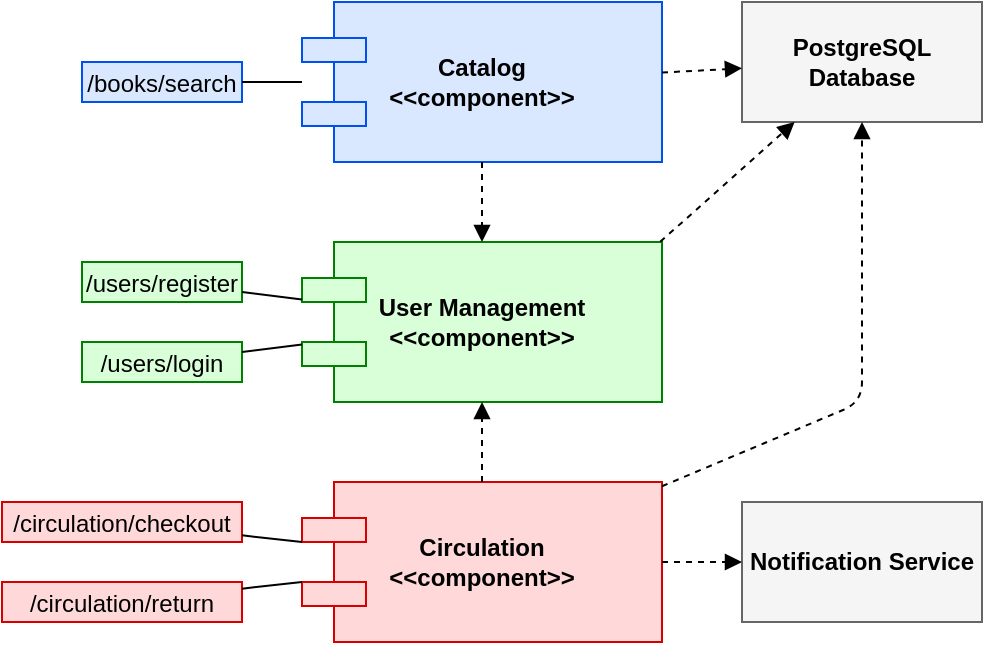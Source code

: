 <mxfile version="27.0.9">
  <diagram name="Component Diagram" id="161KfqbyIdSQ6Hz6rv9p">
    <mxGraphModel dx="908" dy="494" grid="1" gridSize="10" guides="1" tooltips="1" connect="1" arrows="1" fold="1" page="1" pageScale="1" pageWidth="827" pageHeight="1169" math="0" shadow="0">
      <root>
        <mxCell id="0" />
        <mxCell id="1" parent="0" />
        <mxCell id="zLzBT7LWub7YYjsgDOqh-1" value="Catalog&#xa;&lt;&lt;component&gt;&gt;" style="shape=component;whiteSpace=wrap;fontStyle=1;fillColor=#d9e8ff;strokeColor=#0050ef;" vertex="1" parent="1">
          <mxGeometry x="380" y="80" width="180" height="80" as="geometry" />
        </mxCell>
        <mxCell id="zLzBT7LWub7YYjsgDOqh-2" value="/books/search" style="shape=umlInterface;fillColor=#d9e8ff;strokeColor=#0050ef;" vertex="1" parent="1">
          <mxGeometry x="270" y="110" width="80" height="20" as="geometry" />
        </mxCell>
        <mxCell id="zLzBT7LWub7YYjsgDOqh-3" style="edgeStyle=none;endArrow=none;startArrow=none;" edge="1" parent="1" source="zLzBT7LWub7YYjsgDOqh-1" target="zLzBT7LWub7YYjsgDOqh-2">
          <mxGeometry relative="1" as="geometry" />
        </mxCell>
        <mxCell id="zLzBT7LWub7YYjsgDOqh-4" value="User Management &lt;&lt;component&gt;&gt;" style="shape=component;whiteSpace=wrap;fontStyle=1;fillColor=#d9ffd9;strokeColor=#008000;" vertex="1" parent="1">
          <mxGeometry x="380" y="200" width="180" height="80" as="geometry" />
        </mxCell>
        <mxCell id="zLzBT7LWub7YYjsgDOqh-5" value="/users/register" style="shape=umlInterface;fillColor=#d9ffd9;strokeColor=#008000;" vertex="1" parent="1">
          <mxGeometry x="270" y="210" width="80" height="20" as="geometry" />
        </mxCell>
        <mxCell id="zLzBT7LWub7YYjsgDOqh-6" value="/users/login" style="shape=umlInterface;fillColor=#d9ffd9;strokeColor=#008000;" vertex="1" parent="1">
          <mxGeometry x="270" y="250" width="80" height="20" as="geometry" />
        </mxCell>
        <mxCell id="zLzBT7LWub7YYjsgDOqh-7" style="edgeStyle=none;endArrow=none;startArrow=none;" edge="1" parent="1" source="zLzBT7LWub7YYjsgDOqh-4" target="zLzBT7LWub7YYjsgDOqh-5">
          <mxGeometry relative="1" as="geometry" />
        </mxCell>
        <mxCell id="zLzBT7LWub7YYjsgDOqh-8" style="edgeStyle=none;endArrow=none;startArrow=none;" edge="1" parent="1" source="zLzBT7LWub7YYjsgDOqh-4" target="zLzBT7LWub7YYjsgDOqh-6">
          <mxGeometry relative="1" as="geometry" />
        </mxCell>
        <mxCell id="zLzBT7LWub7YYjsgDOqh-9" value="Circulation&#xa;&lt;&lt;component&gt;&gt;" style="shape=component;whiteSpace=wrap;fontStyle=1;fillColor=#ffd9d9;strokeColor=#d60000;" vertex="1" parent="1">
          <mxGeometry x="380" y="320" width="180" height="80" as="geometry" />
        </mxCell>
        <mxCell id="zLzBT7LWub7YYjsgDOqh-10" value="/circulation/checkout" style="shape=umlInterface;fillColor=#ffd9d9;strokeColor=#d60000;" vertex="1" parent="1">
          <mxGeometry x="230" y="330" width="120" height="20" as="geometry" />
        </mxCell>
        <mxCell id="zLzBT7LWub7YYjsgDOqh-11" value="/circulation/return" style="shape=umlInterface;fillColor=#ffd9d9;strokeColor=#d60000;" vertex="1" parent="1">
          <mxGeometry x="230" y="370" width="120" height="20" as="geometry" />
        </mxCell>
        <mxCell id="zLzBT7LWub7YYjsgDOqh-12" style="edgeStyle=none;endArrow=none;startArrow=none;" edge="1" parent="1" source="zLzBT7LWub7YYjsgDOqh-9" target="zLzBT7LWub7YYjsgDOqh-10">
          <mxGeometry relative="1" as="geometry" />
        </mxCell>
        <mxCell id="zLzBT7LWub7YYjsgDOqh-13" style="edgeStyle=none;endArrow=none;startArrow=none;" edge="1" parent="1" source="zLzBT7LWub7YYjsgDOqh-9" target="zLzBT7LWub7YYjsgDOqh-11">
          <mxGeometry relative="1" as="geometry" />
        </mxCell>
        <mxCell id="zLzBT7LWub7YYjsgDOqh-14" value="PostgreSQL Database" style="shape=rectangle;whiteSpace=wrap;fontStyle=1;fillColor=#f5f5f5;strokeColor=#666666;" vertex="1" parent="1">
          <mxGeometry x="600" y="80" width="120" height="60" as="geometry" />
        </mxCell>
        <mxCell id="zLzBT7LWub7YYjsgDOqh-15" value="Notification Service" style="shape=rectangle;whiteSpace=wrap;fontStyle=1;fillColor=#f5f5f5;strokeColor=#666666;" vertex="1" parent="1">
          <mxGeometry x="600" y="330" width="120" height="60" as="geometry" />
        </mxCell>
        <mxCell id="zLzBT7LWub7YYjsgDOqh-16" style="endArrow=block;endFill=1;dashed=1;" edge="1" parent="1" source="zLzBT7LWub7YYjsgDOqh-1" target="zLzBT7LWub7YYjsgDOqh-14">
          <mxGeometry relative="1" as="geometry" />
        </mxCell>
        <mxCell id="zLzBT7LWub7YYjsgDOqh-17" style="endArrow=block;endFill=1;dashed=1;exitX=0.995;exitY=-0.001;exitDx=0;exitDy=0;exitPerimeter=0;" edge="1" parent="1" source="zLzBT7LWub7YYjsgDOqh-4" target="zLzBT7LWub7YYjsgDOqh-14">
          <mxGeometry relative="1" as="geometry">
            <Array as="points" />
          </mxGeometry>
        </mxCell>
        <mxCell id="zLzBT7LWub7YYjsgDOqh-18" style="endArrow=block;endFill=1;dashed=1;" edge="1" parent="1" source="zLzBT7LWub7YYjsgDOqh-9" target="zLzBT7LWub7YYjsgDOqh-14">
          <mxGeometry relative="1" as="geometry">
            <Array as="points">
              <mxPoint x="660" y="280" />
            </Array>
          </mxGeometry>
        </mxCell>
        <mxCell id="zLzBT7LWub7YYjsgDOqh-19" style="endArrow=block;endFill=1;dashed=1;" edge="1" parent="1" source="zLzBT7LWub7YYjsgDOqh-9" target="zLzBT7LWub7YYjsgDOqh-15">
          <mxGeometry relative="1" as="geometry" />
        </mxCell>
        <mxCell id="zLzBT7LWub7YYjsgDOqh-20" style="endArrow=block;endFill=1;dashed=1;" edge="1" parent="1" source="zLzBT7LWub7YYjsgDOqh-1" target="zLzBT7LWub7YYjsgDOqh-4">
          <mxGeometry relative="1" as="geometry" />
        </mxCell>
        <mxCell id="zLzBT7LWub7YYjsgDOqh-21" style="endArrow=block;endFill=1;dashed=1;" edge="1" parent="1" source="zLzBT7LWub7YYjsgDOqh-9" target="zLzBT7LWub7YYjsgDOqh-4">
          <mxGeometry relative="1" as="geometry" />
        </mxCell>
      </root>
    </mxGraphModel>
  </diagram>
</mxfile>
